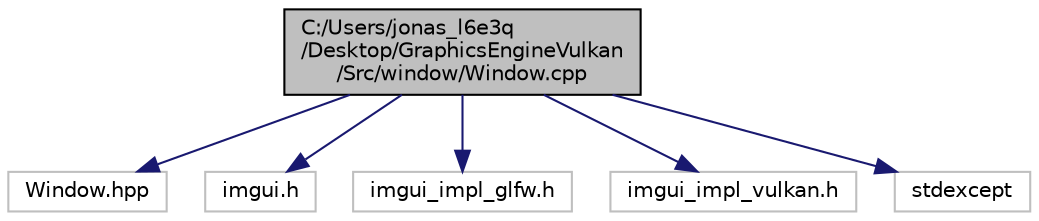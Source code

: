 digraph "C:/Users/jonas_l6e3q/Desktop/GraphicsEngineVulkan/Src/window/Window.cpp"
{
 // INTERACTIVE_SVG=YES
 // LATEX_PDF_SIZE
  bgcolor="transparent";
  edge [fontname="Helvetica",fontsize="10",labelfontname="Helvetica",labelfontsize="10"];
  node [fontname="Helvetica",fontsize="10",shape=record];
  Node1 [label="C:/Users/jonas_l6e3q\l/Desktop/GraphicsEngineVulkan\l/Src/window/Window.cpp",height=0.2,width=0.4,color="black", fillcolor="grey75", style="filled", fontcolor="black",tooltip=" "];
  Node1 -> Node2 [color="midnightblue",fontsize="10",style="solid"];
  Node2 [label="Window.hpp",height=0.2,width=0.4,color="grey75",tooltip=" "];
  Node1 -> Node3 [color="midnightblue",fontsize="10",style="solid"];
  Node3 [label="imgui.h",height=0.2,width=0.4,color="grey75",tooltip=" "];
  Node1 -> Node4 [color="midnightblue",fontsize="10",style="solid"];
  Node4 [label="imgui_impl_glfw.h",height=0.2,width=0.4,color="grey75",tooltip=" "];
  Node1 -> Node5 [color="midnightblue",fontsize="10",style="solid"];
  Node5 [label="imgui_impl_vulkan.h",height=0.2,width=0.4,color="grey75",tooltip=" "];
  Node1 -> Node6 [color="midnightblue",fontsize="10",style="solid"];
  Node6 [label="stdexcept",height=0.2,width=0.4,color="grey75",tooltip=" "];
}
